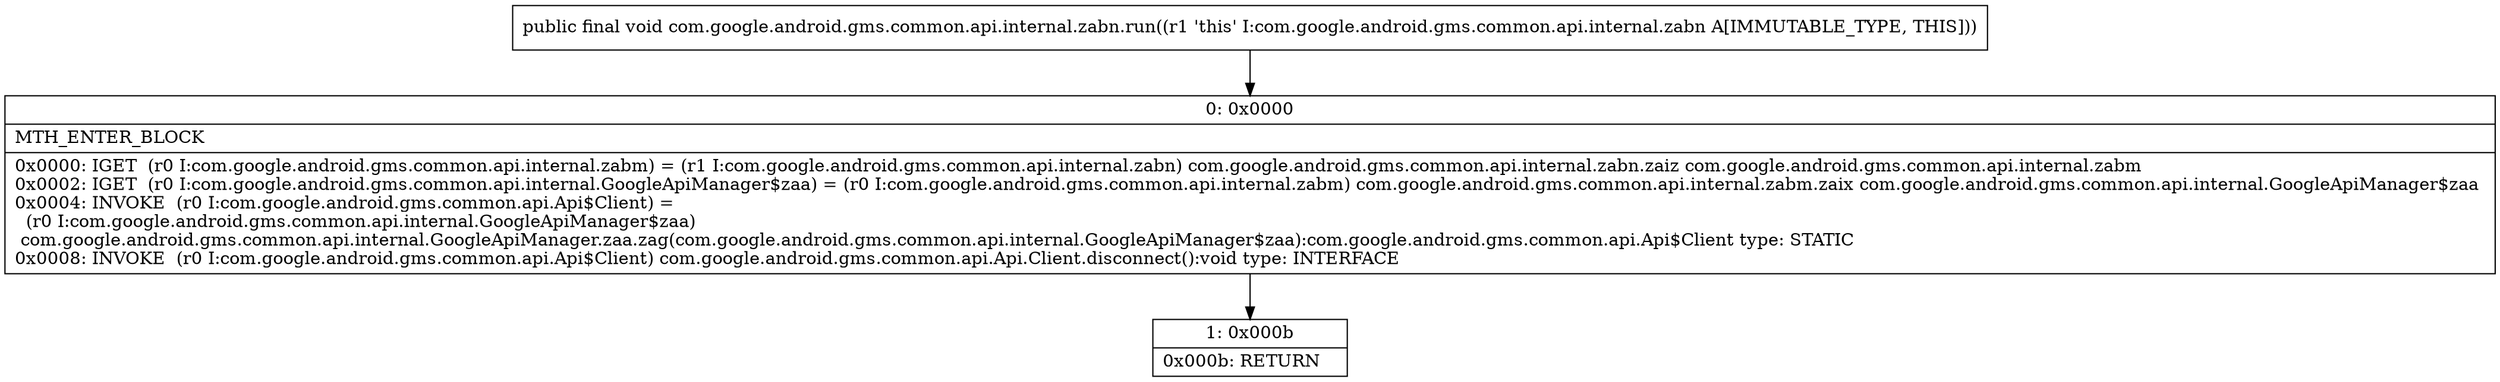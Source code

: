 digraph "CFG forcom.google.android.gms.common.api.internal.zabn.run()V" {
Node_0 [shape=record,label="{0\:\ 0x0000|MTH_ENTER_BLOCK\l|0x0000: IGET  (r0 I:com.google.android.gms.common.api.internal.zabm) = (r1 I:com.google.android.gms.common.api.internal.zabn) com.google.android.gms.common.api.internal.zabn.zaiz com.google.android.gms.common.api.internal.zabm \l0x0002: IGET  (r0 I:com.google.android.gms.common.api.internal.GoogleApiManager$zaa) = (r0 I:com.google.android.gms.common.api.internal.zabm) com.google.android.gms.common.api.internal.zabm.zaix com.google.android.gms.common.api.internal.GoogleApiManager$zaa \l0x0004: INVOKE  (r0 I:com.google.android.gms.common.api.Api$Client) = \l  (r0 I:com.google.android.gms.common.api.internal.GoogleApiManager$zaa)\l com.google.android.gms.common.api.internal.GoogleApiManager.zaa.zag(com.google.android.gms.common.api.internal.GoogleApiManager$zaa):com.google.android.gms.common.api.Api$Client type: STATIC \l0x0008: INVOKE  (r0 I:com.google.android.gms.common.api.Api$Client) com.google.android.gms.common.api.Api.Client.disconnect():void type: INTERFACE \l}"];
Node_1 [shape=record,label="{1\:\ 0x000b|0x000b: RETURN   \l}"];
MethodNode[shape=record,label="{public final void com.google.android.gms.common.api.internal.zabn.run((r1 'this' I:com.google.android.gms.common.api.internal.zabn A[IMMUTABLE_TYPE, THIS])) }"];
MethodNode -> Node_0;
Node_0 -> Node_1;
}

